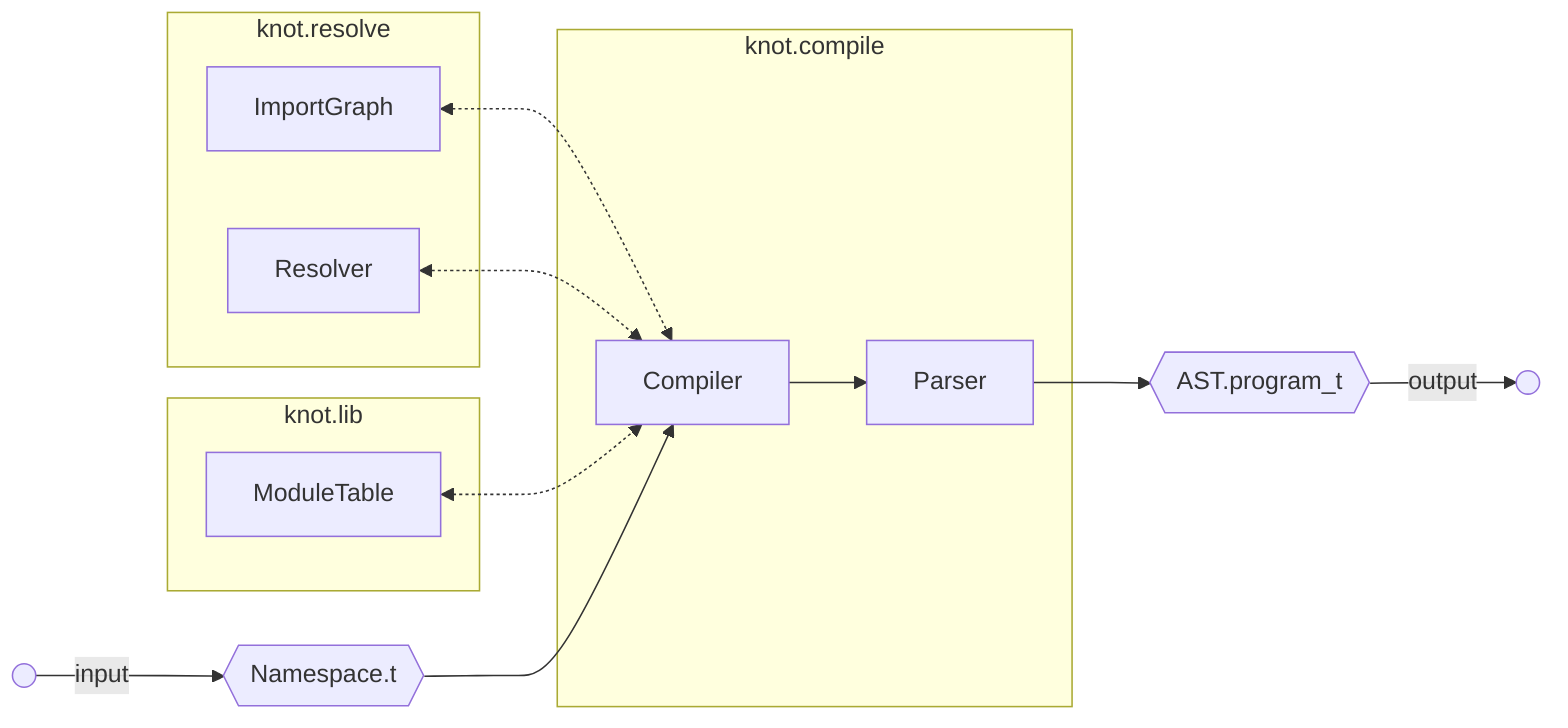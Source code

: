 flowchart LR
  in(( ))
  out(( ))
  namespace{{Namespace.t}}
  result{{AST.program_t}}

  subgraph knot.resolve
    ImportGraph
    Resolver
  end

  ImportGraph <-.-> Compiler
  Resolver <-.-> Compiler

  subgraph knot.lib
    ModuleTable
  end

  ModuleTable <-.-> Compiler

  subgraph knot.compile
    Compiler
    Parser

    Compiler --> Parser
  end

  in --> |input| namespace --> Compiler
  Parser --> result --> |output| out